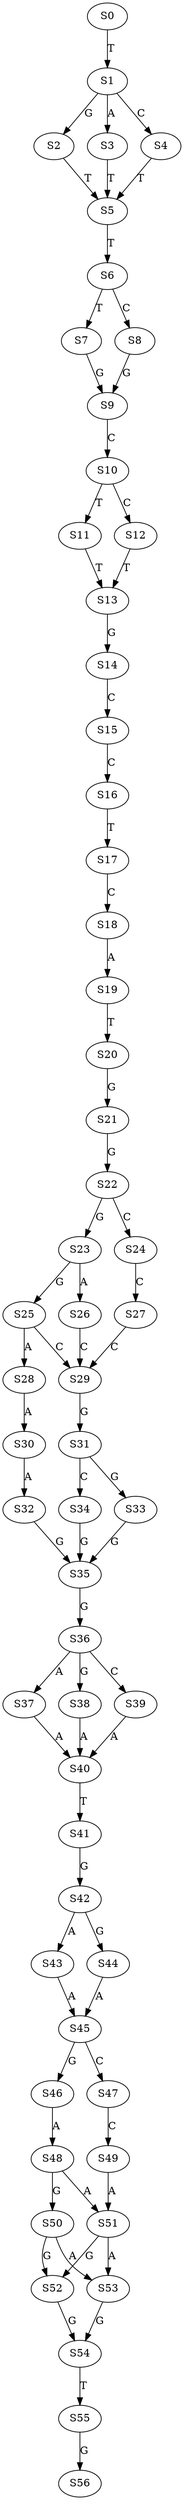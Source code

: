 strict digraph  {
	S0 -> S1 [ label = T ];
	S1 -> S2 [ label = G ];
	S1 -> S3 [ label = A ];
	S1 -> S4 [ label = C ];
	S2 -> S5 [ label = T ];
	S3 -> S5 [ label = T ];
	S4 -> S5 [ label = T ];
	S5 -> S6 [ label = T ];
	S6 -> S7 [ label = T ];
	S6 -> S8 [ label = C ];
	S7 -> S9 [ label = G ];
	S8 -> S9 [ label = G ];
	S9 -> S10 [ label = C ];
	S10 -> S11 [ label = T ];
	S10 -> S12 [ label = C ];
	S11 -> S13 [ label = T ];
	S12 -> S13 [ label = T ];
	S13 -> S14 [ label = G ];
	S14 -> S15 [ label = C ];
	S15 -> S16 [ label = C ];
	S16 -> S17 [ label = T ];
	S17 -> S18 [ label = C ];
	S18 -> S19 [ label = A ];
	S19 -> S20 [ label = T ];
	S20 -> S21 [ label = G ];
	S21 -> S22 [ label = G ];
	S22 -> S23 [ label = G ];
	S22 -> S24 [ label = C ];
	S23 -> S25 [ label = G ];
	S23 -> S26 [ label = A ];
	S24 -> S27 [ label = C ];
	S25 -> S28 [ label = A ];
	S25 -> S29 [ label = C ];
	S26 -> S29 [ label = C ];
	S27 -> S29 [ label = C ];
	S28 -> S30 [ label = A ];
	S29 -> S31 [ label = G ];
	S30 -> S32 [ label = A ];
	S31 -> S33 [ label = G ];
	S31 -> S34 [ label = C ];
	S32 -> S35 [ label = G ];
	S33 -> S35 [ label = G ];
	S34 -> S35 [ label = G ];
	S35 -> S36 [ label = G ];
	S36 -> S37 [ label = A ];
	S36 -> S38 [ label = G ];
	S36 -> S39 [ label = C ];
	S37 -> S40 [ label = A ];
	S38 -> S40 [ label = A ];
	S39 -> S40 [ label = A ];
	S40 -> S41 [ label = T ];
	S41 -> S42 [ label = G ];
	S42 -> S43 [ label = A ];
	S42 -> S44 [ label = G ];
	S43 -> S45 [ label = A ];
	S44 -> S45 [ label = A ];
	S45 -> S46 [ label = G ];
	S45 -> S47 [ label = C ];
	S46 -> S48 [ label = A ];
	S47 -> S49 [ label = C ];
	S48 -> S50 [ label = G ];
	S48 -> S51 [ label = A ];
	S49 -> S51 [ label = A ];
	S50 -> S52 [ label = G ];
	S50 -> S53 [ label = A ];
	S51 -> S53 [ label = A ];
	S51 -> S52 [ label = G ];
	S52 -> S54 [ label = G ];
	S53 -> S54 [ label = G ];
	S54 -> S55 [ label = T ];
	S55 -> S56 [ label = G ];
}
